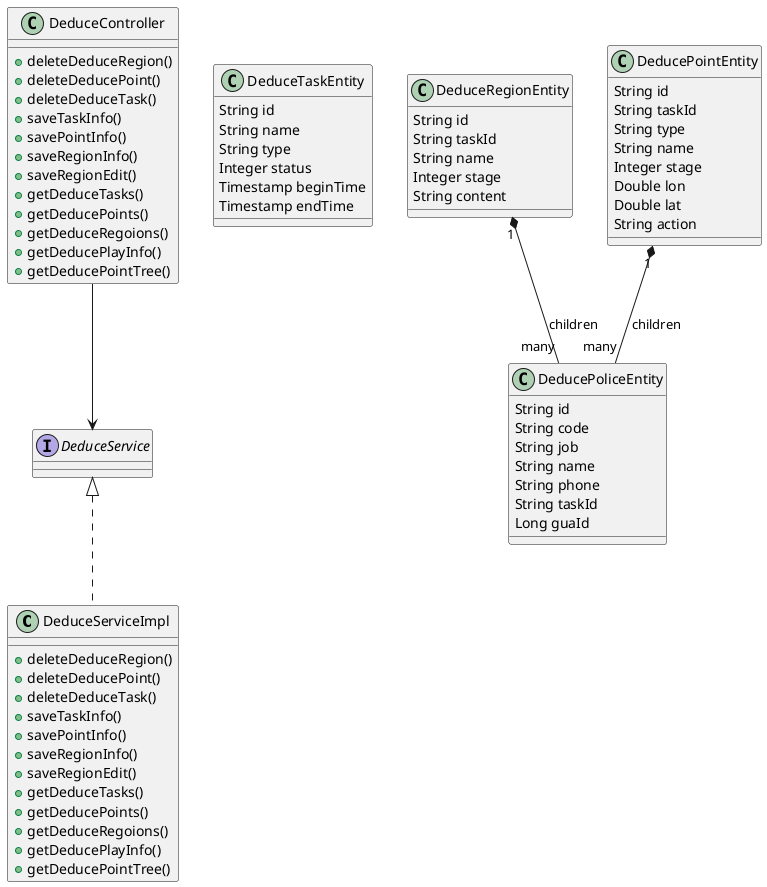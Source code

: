 @startuml 决策支持
class DeduceServiceImpl implements DeduceService {
    +deleteDeduceRegion()
    +deleteDeducePoint()
    +deleteDeduceTask()
    +saveTaskInfo()
    +savePointInfo()
    +saveRegionInfo()
    +saveRegionEdit()
    +getDeduceTasks()
    +getDeducePoints()
    +getDeduceRegoions()
    +getDeducePlayInfo()
    +getDeducePointTree()
}
class DeduceController  {
    +deleteDeduceRegion()
    +deleteDeducePoint()
    +deleteDeduceTask()
    +saveTaskInfo()
    +savePointInfo()
    +saveRegionInfo()
    +saveRegionEdit()
    +getDeduceTasks()
    +getDeducePoints()
    +getDeduceRegoions()
    +getDeducePlayInfo()
    +getDeducePointTree()
}
class DeduceTaskEntity{
    String id
    String name
    String type
    Integer status
    Timestamp beginTime
    Timestamp endTime
}
class DeduceRegionEntity{
    String id
    String taskId
    String name
    Integer stage
    String content
}
class DeducePointEntity{
    String id
    String taskId
    String type
    String name
    Integer stage
    Double lon
    Double lat
    String action
}
class DeducePoliceEntity{
    String id
    String code
    String job
    String name
    String phone
    String taskId
    Long guaId
}
DeduceController --> DeduceService
DeduceRegionEntity "1" *-- "many" DeducePoliceEntity : children
DeducePointEntity "1" *-- "many" DeducePoliceEntity : children
@enduml